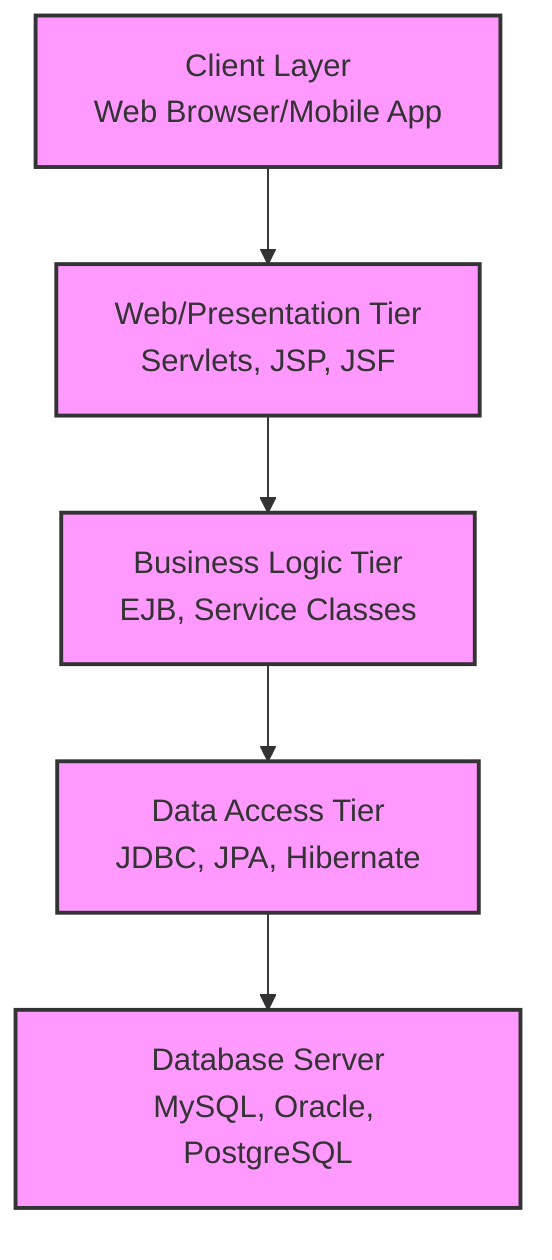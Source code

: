 flowchart TB
    %% Client Layer
    Client[Client Layer\nWeb Browser/Mobile App]
    
    %% Presentation Tier
    WebTier[Web/Presentation Tier\nServlets, JSP, JSF]
    
    %% Business Logic Tier
    BusinessTier[Business Logic Tier\nEJB, Service Classes]
    
    %% Data Access Tier
    DataTier[Data Access Tier\nJDBC, JPA, Hibernate]
    
    %% Database
    Database[Database Server\nMySQL, Oracle, PostgreSQL]
    
    %% Connections between layers
    Client --> WebTier
    WebTier --> BusinessTier
    BusinessTier --> DataTier
    DataTier --> Database
    
    %% Annotations
    classDef layer fill:#f9f,stroke:#333,stroke-width:2px;
    class Client,WebTier,BusinessTier,DataTier,Database layer;